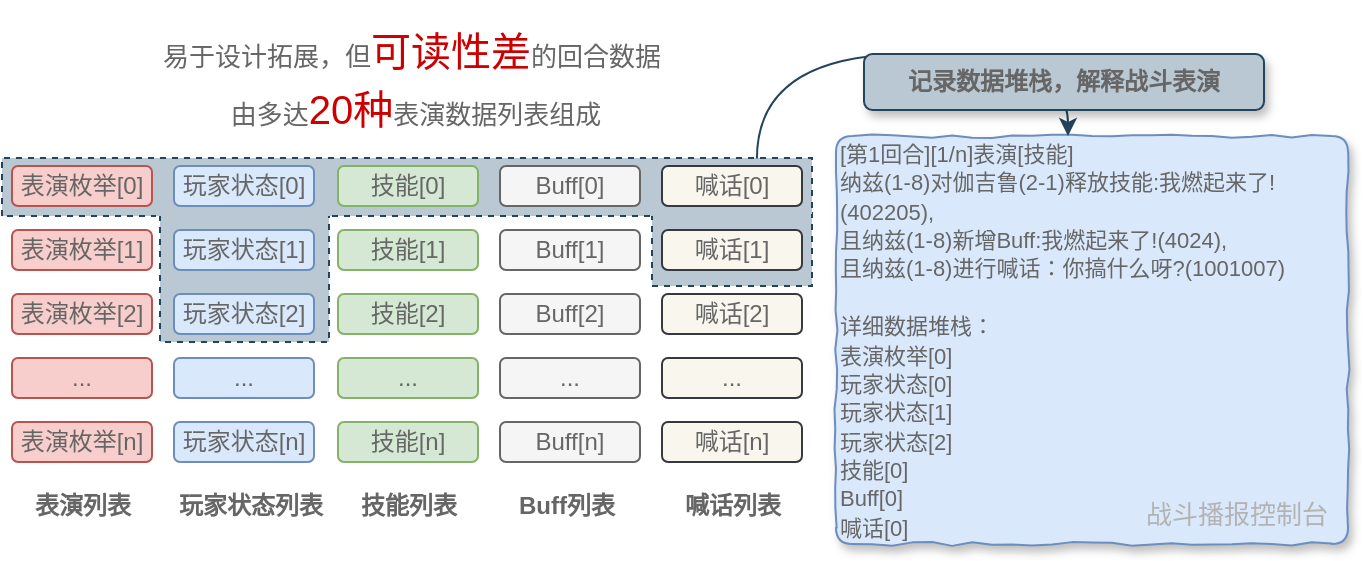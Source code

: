 <mxfile version="12.4.2" type="github" pages="1">
  <diagram id="CppMuLXEz-YhtIaLtme5" name="第 1 页">
    <mxGraphModel dx="981" dy="514" grid="1" gridSize="4" guides="1" tooltips="1" connect="1" arrows="1" fold="1" page="1" pageScale="1" pageWidth="827" pageHeight="1169" math="0" shadow="0">
      <root>
        <mxCell id="0"/>
        <mxCell id="1" parent="0"/>
        <mxCell id="Hk4CvYtxmgZ1zVNIYbQp-56" value="" style="shape=partialRectangle;verticalLabelPosition=bottom;verticalAlign=top;html=1;shape=mxgraph.basic.rect;fillColor2=none;strokeWidth=1;size=20;indent=5;dashed=1;comic=0;labelBackgroundColor=none;fillColor=#bac8d3;fontSize=13;strokeColor=#23445d;top=0;" vertex="1" parent="1">
          <mxGeometry x="440" y="383" width="80" height="37" as="geometry"/>
        </mxCell>
        <mxCell id="Hk4CvYtxmgZ1zVNIYbQp-50" value="" style="shape=partialRectangle;verticalLabelPosition=bottom;verticalAlign=top;html=1;shape=mxgraph.basic.rect;fillColor2=none;strokeWidth=1;size=20;indent=5;dashed=1;comic=0;labelBackgroundColor=none;fillColor=#bac8d3;fontSize=13;strokeColor=#23445d;top=0;" vertex="1" parent="1">
          <mxGeometry x="194" y="383" width="84.5" height="65" as="geometry"/>
        </mxCell>
        <mxCell id="Hk4CvYtxmgZ1zVNIYbQp-47" value="" style="shape=partialRectangle;verticalLabelPosition=bottom;verticalAlign=top;html=1;shape=mxgraph.basic.rect;fillColor2=none;strokeWidth=1;size=20;indent=5;dashed=1;comic=0;labelBackgroundColor=none;fillColor=#bac8d3;fontSize=13;strokeColor=#23445d;bottom=0;" vertex="1" parent="1">
          <mxGeometry x="115" y="356" width="405" height="29" as="geometry"/>
        </mxCell>
        <mxCell id="Hk4CvYtxmgZ1zVNIYbQp-3" value="&lt;font color=&quot;#666666&quot;&gt;表演枚举[0]&lt;/font&gt;" style="rounded=1;whiteSpace=wrap;html=1;fillColor=#f8cecc;strokeColor=#b85450;" vertex="1" parent="1">
          <mxGeometry x="120" y="360" width="70" height="20" as="geometry"/>
        </mxCell>
        <mxCell id="Hk4CvYtxmgZ1zVNIYbQp-8" value="&lt;font color=&quot;#666666&quot;&gt;表演枚举[1]&lt;/font&gt;" style="rounded=1;whiteSpace=wrap;html=1;fillColor=#f8cecc;strokeColor=#b85450;" vertex="1" parent="1">
          <mxGeometry x="120" y="392" width="70" height="20" as="geometry"/>
        </mxCell>
        <mxCell id="Hk4CvYtxmgZ1zVNIYbQp-9" value="&lt;font color=&quot;#666666&quot;&gt;表演枚举[2]&lt;/font&gt;" style="rounded=1;whiteSpace=wrap;html=1;fillColor=#f8cecc;strokeColor=#b85450;" vertex="1" parent="1">
          <mxGeometry x="120" y="424" width="70" height="20" as="geometry"/>
        </mxCell>
        <mxCell id="Hk4CvYtxmgZ1zVNIYbQp-10" value="&lt;font color=&quot;#666666&quot;&gt;...&lt;/font&gt;" style="rounded=1;whiteSpace=wrap;html=1;fillColor=#f8cecc;strokeColor=#b85450;" vertex="1" parent="1">
          <mxGeometry x="120" y="456" width="70" height="20" as="geometry"/>
        </mxCell>
        <mxCell id="Hk4CvYtxmgZ1zVNIYbQp-11" value="&lt;font color=&quot;#666666&quot;&gt;玩家状态[0]&lt;/font&gt;" style="rounded=1;whiteSpace=wrap;html=1;fillColor=#dae8fc;strokeColor=#6c8ebf;" vertex="1" parent="1">
          <mxGeometry x="201" y="360" width="70" height="20" as="geometry"/>
        </mxCell>
        <mxCell id="Hk4CvYtxmgZ1zVNIYbQp-12" value="&lt;font color=&quot;#666666&quot;&gt;玩家状态[1]&lt;/font&gt;" style="rounded=1;whiteSpace=wrap;html=1;fillColor=#dae8fc;strokeColor=#6c8ebf;" vertex="1" parent="1">
          <mxGeometry x="201.0" y="392" width="70" height="20" as="geometry"/>
        </mxCell>
        <mxCell id="Hk4CvYtxmgZ1zVNIYbQp-13" value="&lt;font color=&quot;#666666&quot;&gt;玩家状态[2]&lt;/font&gt;" style="rounded=1;whiteSpace=wrap;html=1;fillColor=#dae8fc;strokeColor=#6c8ebf;" vertex="1" parent="1">
          <mxGeometry x="201.0" y="424" width="70" height="20" as="geometry"/>
        </mxCell>
        <mxCell id="Hk4CvYtxmgZ1zVNIYbQp-14" value="&lt;font color=&quot;#666666&quot;&gt;...&lt;/font&gt;" style="rounded=1;whiteSpace=wrap;html=1;fillColor=#dae8fc;strokeColor=#6c8ebf;" vertex="1" parent="1">
          <mxGeometry x="201.0" y="456" width="70" height="20" as="geometry"/>
        </mxCell>
        <mxCell id="Hk4CvYtxmgZ1zVNIYbQp-15" value="&lt;font color=&quot;#666666&quot;&gt;玩家状态[n]&lt;/font&gt;" style="rounded=1;whiteSpace=wrap;html=1;fillColor=#dae8fc;strokeColor=#6c8ebf;" vertex="1" parent="1">
          <mxGeometry x="201.0" y="488" width="70" height="20" as="geometry"/>
        </mxCell>
        <mxCell id="Hk4CvYtxmgZ1zVNIYbQp-16" value="&lt;font color=&quot;#666666&quot;&gt;表演枚举[n]&lt;br&gt;&lt;/font&gt;" style="rounded=1;whiteSpace=wrap;html=1;fillColor=#f8cecc;strokeColor=#b85450;" vertex="1" parent="1">
          <mxGeometry x="120" y="488" width="70" height="20" as="geometry"/>
        </mxCell>
        <mxCell id="Hk4CvYtxmgZ1zVNIYbQp-17" value="&lt;font color=&quot;#666666&quot;&gt;表演列表&lt;/font&gt;" style="text;html=1;strokeColor=none;fillColor=none;align=center;verticalAlign=middle;whiteSpace=wrap;rounded=0;comic=0;labelBorderColor=none;labelBackgroundColor=none;fontStyle=1" vertex="1" parent="1">
          <mxGeometry x="117.5" y="520" width="75" height="20" as="geometry"/>
        </mxCell>
        <mxCell id="Hk4CvYtxmgZ1zVNIYbQp-18" value="&lt;font color=&quot;#666666&quot;&gt;玩家状态列表&lt;/font&gt;" style="text;html=1;strokeColor=none;fillColor=none;align=center;verticalAlign=middle;whiteSpace=wrap;rounded=0;fontStyle=1" vertex="1" parent="1">
          <mxGeometry x="197.5" y="520" width="82.5" height="20" as="geometry"/>
        </mxCell>
        <mxCell id="Hk4CvYtxmgZ1zVNIYbQp-19" value="&lt;font color=&quot;#666666&quot;&gt;技能[0]&lt;/font&gt;" style="rounded=1;whiteSpace=wrap;html=1;fillColor=#d5e8d4;strokeColor=#82b366;" vertex="1" parent="1">
          <mxGeometry x="283" y="360" width="70" height="20" as="geometry"/>
        </mxCell>
        <mxCell id="Hk4CvYtxmgZ1zVNIYbQp-20" value="&lt;font color=&quot;#666666&quot;&gt;技能[1]&lt;/font&gt;" style="rounded=1;whiteSpace=wrap;html=1;fillColor=#d5e8d4;strokeColor=#82b366;" vertex="1" parent="1">
          <mxGeometry x="283.0" y="392" width="70" height="20" as="geometry"/>
        </mxCell>
        <mxCell id="Hk4CvYtxmgZ1zVNIYbQp-21" value="&lt;font color=&quot;#666666&quot;&gt;技能[2]&lt;/font&gt;" style="rounded=1;whiteSpace=wrap;html=1;fillColor=#d5e8d4;strokeColor=#82b366;" vertex="1" parent="1">
          <mxGeometry x="283.0" y="424" width="70" height="20" as="geometry"/>
        </mxCell>
        <mxCell id="Hk4CvYtxmgZ1zVNIYbQp-22" value="&lt;font color=&quot;#666666&quot;&gt;...&lt;/font&gt;" style="rounded=1;whiteSpace=wrap;html=1;fillColor=#d5e8d4;strokeColor=#82b366;" vertex="1" parent="1">
          <mxGeometry x="283.0" y="456" width="70" height="20" as="geometry"/>
        </mxCell>
        <mxCell id="Hk4CvYtxmgZ1zVNIYbQp-23" value="&lt;font color=&quot;#666666&quot;&gt;技能[n]&lt;/font&gt;" style="rounded=1;whiteSpace=wrap;html=1;fillColor=#d5e8d4;strokeColor=#82b366;" vertex="1" parent="1">
          <mxGeometry x="283.0" y="488" width="70" height="20" as="geometry"/>
        </mxCell>
        <mxCell id="Hk4CvYtxmgZ1zVNIYbQp-24" value="&lt;font color=&quot;#666666&quot;&gt;技能列表&lt;/font&gt;" style="text;html=1;strokeColor=none;fillColor=none;align=center;verticalAlign=middle;whiteSpace=wrap;rounded=0;fontStyle=1" vertex="1" parent="1">
          <mxGeometry x="276.75" y="520" width="82.5" height="20" as="geometry"/>
        </mxCell>
        <mxCell id="Hk4CvYtxmgZ1zVNIYbQp-26" value="&lt;font color=&quot;#666666&quot;&gt;Buff[0]&lt;/font&gt;" style="rounded=1;whiteSpace=wrap;html=1;fillColor=#f5f5f5;strokeColor=#666666;fontColor=#333333;" vertex="1" parent="1">
          <mxGeometry x="364" y="360" width="70" height="20" as="geometry"/>
        </mxCell>
        <mxCell id="Hk4CvYtxmgZ1zVNIYbQp-27" value="&lt;font color=&quot;#666666&quot;&gt;Buff[1]&lt;/font&gt;" style="rounded=1;whiteSpace=wrap;html=1;fillColor=#f5f5f5;strokeColor=#666666;fontColor=#333333;" vertex="1" parent="1">
          <mxGeometry x="364.0" y="392" width="70" height="20" as="geometry"/>
        </mxCell>
        <mxCell id="Hk4CvYtxmgZ1zVNIYbQp-28" value="&lt;font color=&quot;#666666&quot;&gt;Buff[2]&lt;/font&gt;" style="rounded=1;whiteSpace=wrap;html=1;fillColor=#f5f5f5;strokeColor=#666666;fontColor=#333333;" vertex="1" parent="1">
          <mxGeometry x="364.0" y="424" width="70" height="20" as="geometry"/>
        </mxCell>
        <mxCell id="Hk4CvYtxmgZ1zVNIYbQp-29" value="&lt;font color=&quot;#666666&quot;&gt;...&lt;/font&gt;" style="rounded=1;whiteSpace=wrap;html=1;fillColor=#f5f5f5;strokeColor=#666666;fontColor=#333333;" vertex="1" parent="1">
          <mxGeometry x="364.0" y="456" width="70" height="20" as="geometry"/>
        </mxCell>
        <mxCell id="Hk4CvYtxmgZ1zVNIYbQp-30" value="&lt;font color=&quot;#666666&quot;&gt;Buff[n]&lt;/font&gt;" style="rounded=1;whiteSpace=wrap;html=1;fillColor=#f5f5f5;strokeColor=#666666;fontColor=#333333;" vertex="1" parent="1">
          <mxGeometry x="364.0" y="488" width="70" height="20" as="geometry"/>
        </mxCell>
        <mxCell id="Hk4CvYtxmgZ1zVNIYbQp-31" value="&lt;font color=&quot;#666666&quot;&gt;Buff列表&lt;/font&gt;" style="text;html=1;strokeColor=none;fillColor=none;align=center;verticalAlign=middle;whiteSpace=wrap;rounded=0;fontStyle=1" vertex="1" parent="1">
          <mxGeometry x="356.25" y="520" width="82.5" height="20" as="geometry"/>
        </mxCell>
        <mxCell id="Hk4CvYtxmgZ1zVNIYbQp-32" value="&lt;p&gt;&lt;font&gt;&lt;font color=&quot;#666666&quot; style=&quot;font-size: 13px&quot;&gt;易于设计拓展，但&lt;/font&gt;&lt;font color=&quot;#cc0000&quot; style=&quot;font-size: 20px&quot;&gt;可读性差&lt;/font&gt;&lt;font color=&quot;#666666&quot; style=&quot;font-size: 13px&quot;&gt;的回合数据&lt;/font&gt;&lt;/font&gt;&lt;/p&gt;" style="text;html=1;strokeColor=none;fillColor=none;align=center;verticalAlign=middle;whiteSpace=wrap;rounded=0;comic=0;fontSize=13;" vertex="1" parent="1">
          <mxGeometry x="194" y="292" width="252" height="20" as="geometry"/>
        </mxCell>
        <mxCell id="Hk4CvYtxmgZ1zVNIYbQp-34" value="&lt;p&gt;&lt;span style=&quot;color: rgb(102 , 102 , 102) ; font-size: 13px&quot;&gt;由多达&lt;/span&gt;&lt;font style=&quot;font-size: 20px&quot; color=&quot;#cc0000&quot;&gt;20种&lt;/font&gt;&lt;span style=&quot;color: rgb(102 , 102 , 102) ; font-size: 13px&quot;&gt;表演数据列表组成&lt;/span&gt;&lt;/p&gt;" style="text;html=1;strokeColor=none;fillColor=none;align=center;verticalAlign=middle;whiteSpace=wrap;rounded=0;comic=0;" vertex="1" parent="1">
          <mxGeometry x="212.25" y="320.5" width="220" height="20" as="geometry"/>
        </mxCell>
        <mxCell id="Hk4CvYtxmgZ1zVNIYbQp-35" value="&lt;font color=&quot;#666666&quot;&gt;喊话[0]&lt;/font&gt;" style="rounded=1;whiteSpace=wrap;html=1;fillColor=#f9f7ed;strokeColor=#36393d;" vertex="1" parent="1">
          <mxGeometry x="445" y="360" width="70" height="20" as="geometry"/>
        </mxCell>
        <mxCell id="Hk4CvYtxmgZ1zVNIYbQp-36" value="&lt;font color=&quot;#666666&quot;&gt;喊话[1]&lt;/font&gt;" style="rounded=1;whiteSpace=wrap;html=1;fillColor=#f9f7ed;strokeColor=#36393d;" vertex="1" parent="1">
          <mxGeometry x="445" y="392" width="70" height="20" as="geometry"/>
        </mxCell>
        <mxCell id="Hk4CvYtxmgZ1zVNIYbQp-37" value="&lt;font color=&quot;#666666&quot;&gt;喊话[2]&lt;/font&gt;" style="rounded=1;whiteSpace=wrap;html=1;fillColor=#f9f7ed;strokeColor=#36393d;" vertex="1" parent="1">
          <mxGeometry x="445" y="424" width="70" height="20" as="geometry"/>
        </mxCell>
        <mxCell id="Hk4CvYtxmgZ1zVNIYbQp-38" value="&lt;font color=&quot;#666666&quot;&gt;...&lt;/font&gt;" style="rounded=1;whiteSpace=wrap;html=1;fillColor=#f9f7ed;strokeColor=#36393d;" vertex="1" parent="1">
          <mxGeometry x="445" y="456" width="70" height="20" as="geometry"/>
        </mxCell>
        <mxCell id="Hk4CvYtxmgZ1zVNIYbQp-39" value="&lt;font color=&quot;#666666&quot;&gt;喊话[n]&lt;/font&gt;" style="rounded=1;whiteSpace=wrap;html=1;fillColor=#f9f7ed;strokeColor=#36393d;" vertex="1" parent="1">
          <mxGeometry x="445" y="488" width="70" height="20" as="geometry"/>
        </mxCell>
        <mxCell id="Hk4CvYtxmgZ1zVNIYbQp-40" value="&lt;font color=&quot;#666666&quot;&gt;喊话列表&lt;/font&gt;" style="text;html=1;strokeColor=none;fillColor=none;align=center;verticalAlign=middle;whiteSpace=wrap;rounded=0;fontStyle=1" vertex="1" parent="1">
          <mxGeometry x="438.75" y="520" width="82.5" height="20" as="geometry"/>
        </mxCell>
        <mxCell id="Hk4CvYtxmgZ1zVNIYbQp-54" value="&lt;font style=&quot;font-size: 11px&quot;&gt;&lt;font color=&quot;#666666&quot; style=&quot;font-size: 11px&quot;&gt;[第1回合][1/n]表演[技能]&lt;br style=&quot;font-size: 11px&quot;&gt;&lt;div style=&quot;font-size: 11px&quot;&gt;&lt;/div&gt;纳兹(1-8)对伽吉鲁(2-1)释放技能:我燃起来了!(402205),&lt;br style=&quot;font-size: 11px&quot;&gt;且纳兹(1-8)新增Buff:我燃起来了!(4024),&lt;br style=&quot;font-size: 11px&quot;&gt;且纳兹(1-8)进行喊话：你搞什么呀?(1001007)&lt;br&gt;&lt;/font&gt;&lt;/font&gt;&lt;font color=&quot;#666666&quot; style=&quot;font-size: 11px&quot;&gt;&lt;font style=&quot;font-size: 11px&quot;&gt;&lt;br&gt;详细数据堆栈：&lt;br&gt;表演枚举[0]&lt;br&gt;&lt;/font&gt;&lt;/font&gt;&lt;span style=&quot;color: rgb(102 , 102 , 102) ; font-size: 11px&quot;&gt;玩家状态[0]&lt;br&gt;&lt;/span&gt;&lt;span style=&quot;color: rgb(102 , 102 , 102) ; font-size: 11px&quot;&gt;玩家状态[1]&lt;br&gt;&lt;/span&gt;&lt;span style=&quot;color: rgb(102 , 102 , 102) ; font-size: 11px&quot;&gt;玩家状态[2]&lt;br&gt;&lt;/span&gt;&lt;span style=&quot;color: rgb(102 , 102 , 102) ; font-size: 11px&quot;&gt;技能[0]&lt;br&gt;&lt;/span&gt;&lt;span style=&quot;color: rgb(102 , 102 , 102) ; font-size: 11px&quot;&gt;Buff[0]&lt;br&gt;&lt;/span&gt;&lt;span style=&quot;color: rgb(102 , 102 , 102) ; font-size: 11px&quot;&gt;喊话[0]&lt;/span&gt;&lt;font color=&quot;#666666&quot; style=&quot;font-size: 11px&quot;&gt;&lt;br&gt;&lt;/font&gt;" style="text;html=1;align=left;verticalAlign=middle;whiteSpace=wrap;rounded=1;shadow=1;comic=1;glass=0;fillColor=#dae8fc;strokeColor=#6c8ebf;arcSize=4;" vertex="1" parent="1">
          <mxGeometry x="532" y="345" width="256" height="204" as="geometry"/>
        </mxCell>
        <mxCell id="Hk4CvYtxmgZ1zVNIYbQp-59" value="" style="endArrow=none;dashed=1;html=1;fontSize=13;fontColor=#F8CECC;strokeColor=#23445D;" edge="1" parent="1">
          <mxGeometry width="50" height="50" relative="1" as="geometry">
            <mxPoint x="117.5" y="385" as="sourcePoint"/>
            <mxPoint x="192" y="385" as="targetPoint"/>
          </mxGeometry>
        </mxCell>
        <mxCell id="Hk4CvYtxmgZ1zVNIYbQp-60" value="" style="endArrow=none;dashed=1;html=1;fontSize=13;fontColor=#F8CECC;strokeColor=#23445D;entryX=0.802;entryY=1;entryDx=0;entryDy=0;entryPerimeter=0;" edge="1" parent="1" target="Hk4CvYtxmgZ1zVNIYbQp-47">
          <mxGeometry width="50" height="50" relative="1" as="geometry">
            <mxPoint x="280" y="385" as="sourcePoint"/>
            <mxPoint x="354.5" y="385" as="targetPoint"/>
          </mxGeometry>
        </mxCell>
        <mxCell id="Hk4CvYtxmgZ1zVNIYbQp-63" style="edgeStyle=orthogonalEdgeStyle;rounded=0;orthogonalLoop=1;jettySize=auto;html=1;entryX=0.932;entryY=0.01;entryDx=0;entryDy=0;entryPerimeter=0;strokeColor=#23445D;fontSize=13;fontColor=#F8CECC;curved=1;startArrow=classic;startFill=1;endArrow=none;endFill=0;" edge="1" parent="1" source="Hk4CvYtxmgZ1zVNIYbQp-54" target="Hk4CvYtxmgZ1zVNIYbQp-47">
          <mxGeometry relative="1" as="geometry">
            <mxPoint x="652" y="356" as="sourcePoint"/>
            <Array as="points">
              <mxPoint x="648" y="304"/>
              <mxPoint x="493" y="304"/>
            </Array>
          </mxGeometry>
        </mxCell>
        <mxCell id="Hk4CvYtxmgZ1zVNIYbQp-62" value="&lt;font color=&quot;#666666&quot;&gt;记录数据堆栈，解释战斗表演&lt;/font&gt;" style="text;html=1;align=center;verticalAlign=middle;whiteSpace=wrap;rounded=1;shadow=1;comic=0;glass=0;fillColor=#bac8d3;strokeColor=#23445d;fontStyle=1" vertex="1" parent="1">
          <mxGeometry x="546" y="304" width="200" height="28" as="geometry"/>
        </mxCell>
        <mxCell id="Hk4CvYtxmgZ1zVNIYbQp-65" value="&lt;p style=&quot;font-size: 13px&quot;&gt;&lt;font style=&quot;font-size: 13px&quot; color=&quot;#b3b3b3&quot;&gt;战斗播报控制台&lt;/font&gt;&lt;/p&gt;" style="text;html=1;strokeColor=none;fillColor=none;align=right;verticalAlign=middle;whiteSpace=wrap;rounded=0;comic=0;fontSize=13;" vertex="1" parent="1">
          <mxGeometry x="540" y="524" width="240" height="20" as="geometry"/>
        </mxCell>
      </root>
    </mxGraphModel>
  </diagram>
</mxfile>
